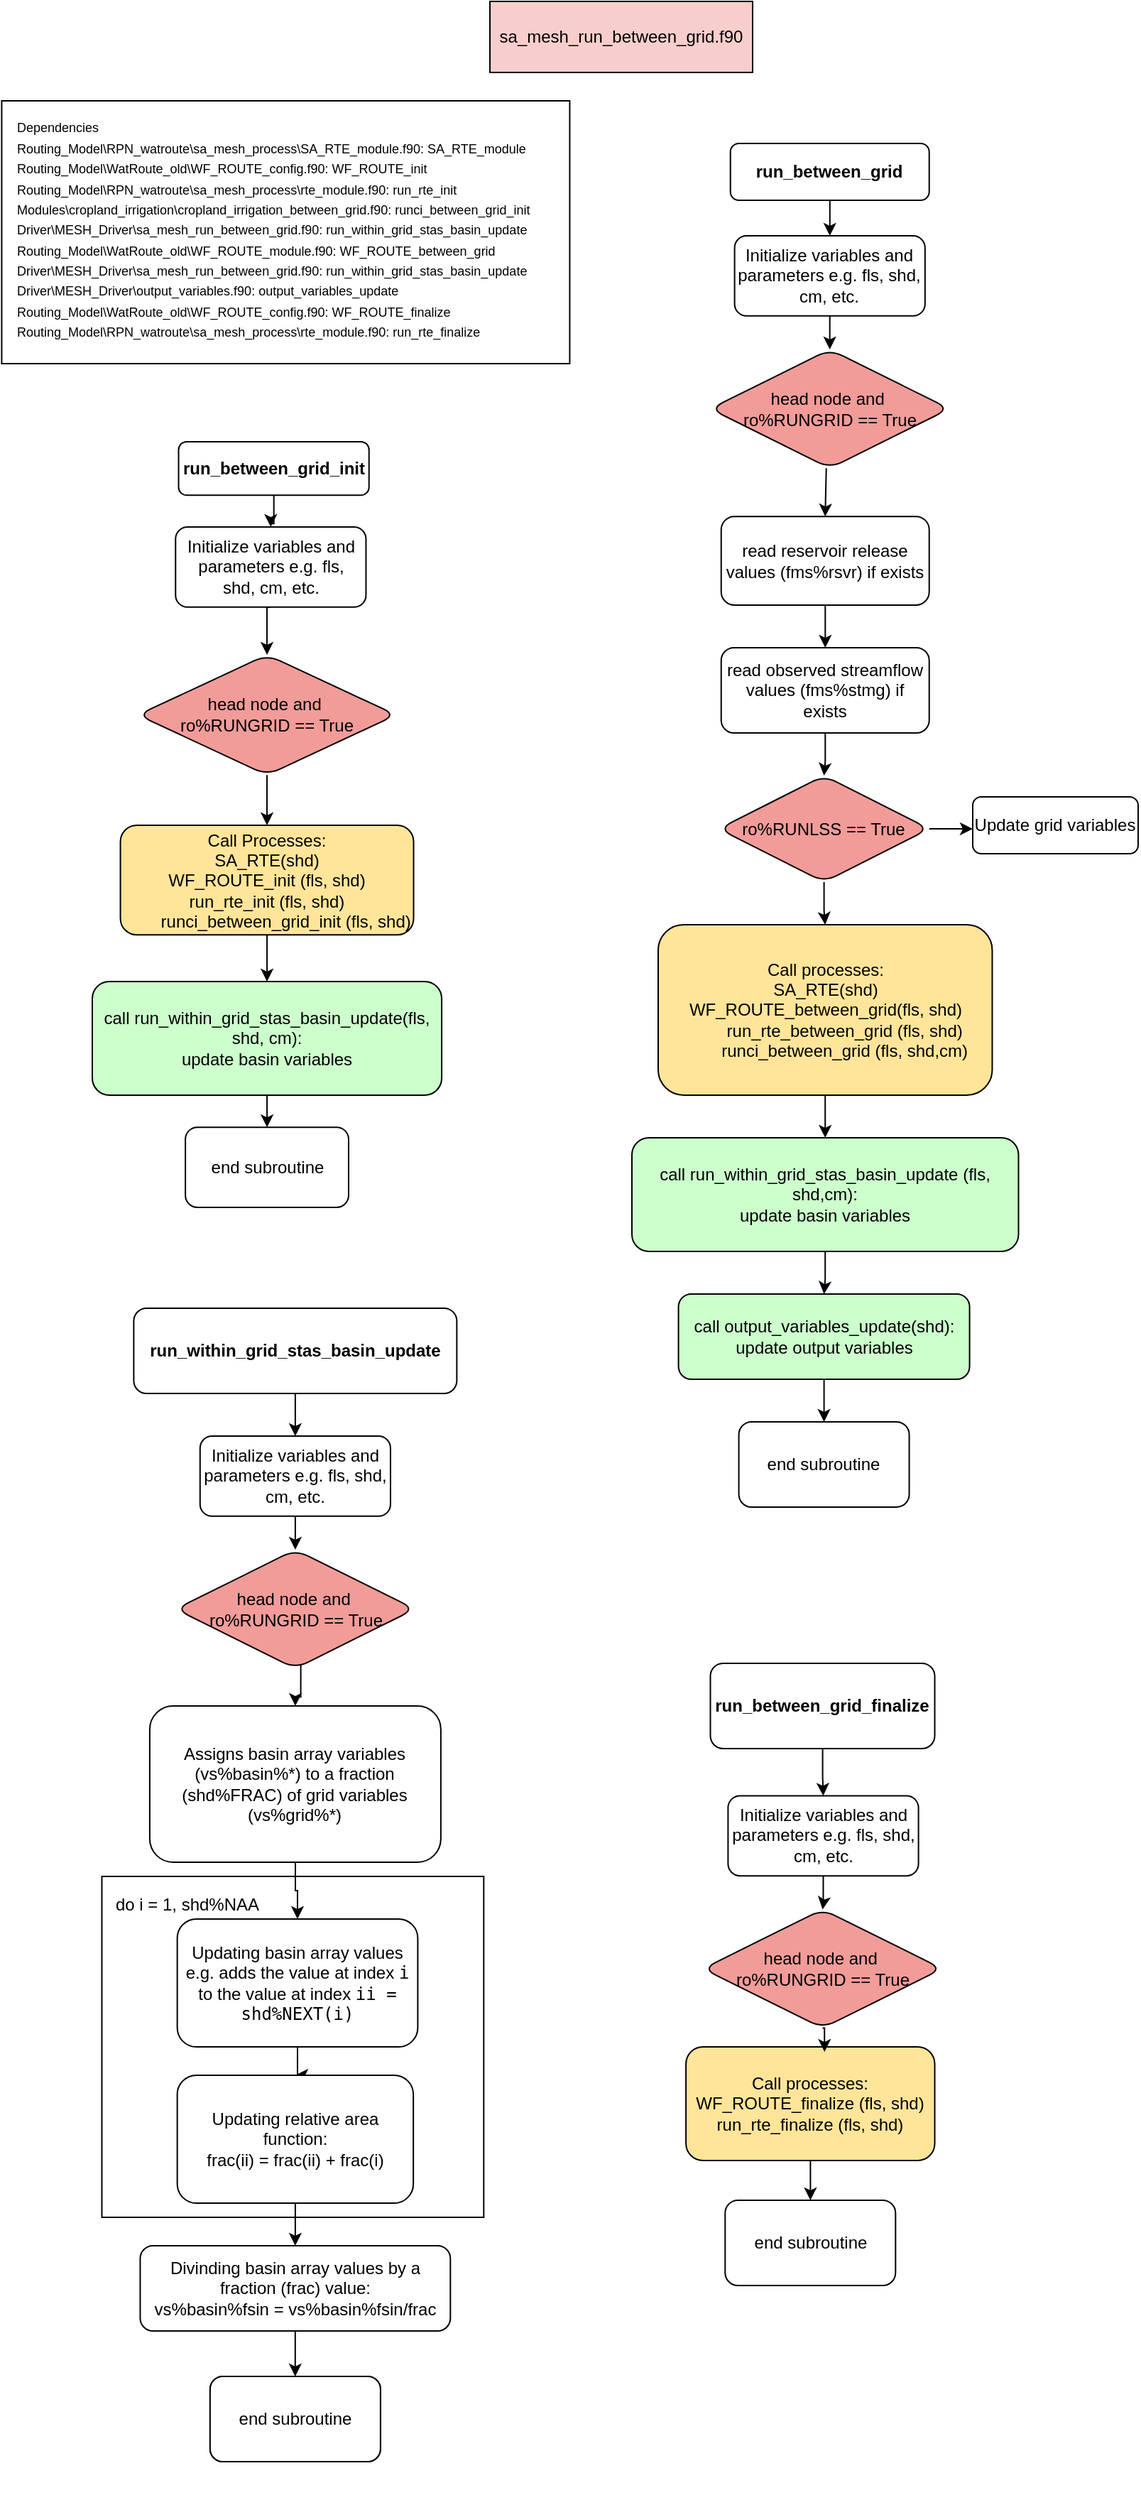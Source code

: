 <mxfile version="24.7.13">
  <diagram name="Page-1" id="10xUOoZB6ZYBFLNR_NRF">
    <mxGraphModel dx="1587" dy="713" grid="1" gridSize="10" guides="1" tooltips="1" connect="1" arrows="1" fold="1" page="1" pageScale="1" pageWidth="850" pageHeight="1100" math="0" shadow="0">
      <root>
        <mxCell id="0" />
        <mxCell id="1" parent="0" />
        <mxCell id="wEJVVZ1OubtGXcDkp_JM-1" value="sa_mesh_run_between_grid.f90" style="rounded=0;whiteSpace=wrap;html=1;fillColor=#F8CECC;" parent="1" vertex="1">
          <mxGeometry x="350" width="185" height="50" as="geometry" />
        </mxCell>
        <mxCell id="7oljmgm_8Q_aeO7kgqim-71" value="" style="group" parent="1" vertex="1" connectable="0">
          <mxGeometry x="480.0" y="310" width="272.24" height="1448" as="geometry" />
        </mxCell>
        <mxCell id="7oljmgm_8Q_aeO7kgqim-70" value="" style="group" parent="7oljmgm_8Q_aeO7kgqim-71" vertex="1" connectable="0">
          <mxGeometry x="20.0" y="860" width="190" height="438" as="geometry" />
        </mxCell>
        <mxCell id="Qatt-AjyccafXuUgTQb3-21" value="" style="edgeStyle=orthogonalEdgeStyle;rounded=0;orthogonalLoop=1;jettySize=auto;html=1;" parent="7oljmgm_8Q_aeO7kgqim-70" source="Qatt-AjyccafXuUgTQb3-19" target="7oljmgm_8Q_aeO7kgqim-63" edge="1">
          <mxGeometry relative="1" as="geometry">
            <mxPoint x="83.25" y="92" as="targetPoint" />
          </mxGeometry>
        </mxCell>
        <mxCell id="Qatt-AjyccafXuUgTQb3-19" value="&lt;b&gt;run_between_grid_finalize&lt;/b&gt;" style="rounded=1;whiteSpace=wrap;html=1;" parent="7oljmgm_8Q_aeO7kgqim-70" vertex="1">
          <mxGeometry x="5.25" width="158" height="60" as="geometry" />
        </mxCell>
        <mxCell id="Qatt-AjyccafXuUgTQb3-29" value="" style="edgeStyle=orthogonalEdgeStyle;rounded=0;orthogonalLoop=1;jettySize=auto;html=1;" parent="7oljmgm_8Q_aeO7kgqim-70" source="Qatt-AjyccafXuUgTQb3-23" target="Qatt-AjyccafXuUgTQb3-28" edge="1">
          <mxGeometry relative="1" as="geometry" />
        </mxCell>
        <mxCell id="Qatt-AjyccafXuUgTQb3-23" value="Call processes:&lt;div&gt;&lt;div&gt;WF_ROUTE_finalize&amp;nbsp;(fls, shd)&lt;/div&gt;&lt;div&gt;&lt;span style=&quot;background-color: initial;&quot;&gt;run_rte_finalize&amp;nbsp;&lt;/span&gt;&lt;span style=&quot;background-color: initial;&quot;&gt;(fls, shd)&lt;/span&gt;&lt;/div&gt;&lt;/div&gt;" style="whiteSpace=wrap;html=1;rounded=1;fillColor=#FFE599;" parent="7oljmgm_8Q_aeO7kgqim-70" vertex="1">
          <mxGeometry x="-11.94" y="270" width="175.19" height="80" as="geometry" />
        </mxCell>
        <mxCell id="Qatt-AjyccafXuUgTQb3-28" value="end subroutine" style="whiteSpace=wrap;html=1;rounded=1;" parent="7oljmgm_8Q_aeO7kgqim-70" vertex="1">
          <mxGeometry x="15.65" y="378" width="120" height="60" as="geometry" />
        </mxCell>
        <mxCell id="7oljmgm_8Q_aeO7kgqim-65" style="edgeStyle=orthogonalEdgeStyle;rounded=0;orthogonalLoop=1;jettySize=auto;html=1;entryX=0.5;entryY=0;entryDx=0;entryDy=0;" parent="7oljmgm_8Q_aeO7kgqim-70" source="7oljmgm_8Q_aeO7kgqim-63" target="7oljmgm_8Q_aeO7kgqim-64" edge="1">
          <mxGeometry relative="1" as="geometry" />
        </mxCell>
        <mxCell id="7oljmgm_8Q_aeO7kgqim-63" value="Initialize variables and parameters e.g. fls, shd, cm, etc." style="rounded=1;whiteSpace=wrap;html=1;" parent="7oljmgm_8Q_aeO7kgqim-70" vertex="1">
          <mxGeometry x="17.702" y="93.209" width="134.105" height="56.407" as="geometry" />
        </mxCell>
        <mxCell id="7oljmgm_8Q_aeO7kgqim-64" value="head node and&amp;nbsp;&lt;div&gt;ro%RUNGRID == True&lt;/div&gt;" style="rhombus;whiteSpace=wrap;html=1;rounded=1;fillColor=#F19C99;" parent="7oljmgm_8Q_aeO7kgqim-70" vertex="1">
          <mxGeometry y="173.21" width="168.5" height="83.59" as="geometry" />
        </mxCell>
        <mxCell id="7oljmgm_8Q_aeO7kgqim-66" style="edgeStyle=orthogonalEdgeStyle;rounded=0;orthogonalLoop=1;jettySize=auto;html=1;exitX=0.5;exitY=1;exitDx=0;exitDy=0;entryX=0.557;entryY=0.044;entryDx=0;entryDy=0;entryPerimeter=0;" parent="7oljmgm_8Q_aeO7kgqim-70" source="7oljmgm_8Q_aeO7kgqim-64" target="Qatt-AjyccafXuUgTQb3-23" edge="1">
          <mxGeometry relative="1" as="geometry" />
        </mxCell>
        <mxCell id="bPcGMF-Fep4ILXhzWzab-14" value="" style="group" vertex="1" connectable="0" parent="7oljmgm_8Q_aeO7kgqim-71">
          <mxGeometry x="-30" y="-210" width="272.24" height="960" as="geometry" />
        </mxCell>
        <mxCell id="7oljmgm_8Q_aeO7kgqim-22" style="edgeStyle=orthogonalEdgeStyle;rounded=0;orthogonalLoop=1;jettySize=auto;html=1;entryX=0.5;entryY=0;entryDx=0;entryDy=0;" parent="bPcGMF-Fep4ILXhzWzab-14" source="wEJVVZ1OubtGXcDkp_JM-25" target="7oljmgm_8Q_aeO7kgqim-21" edge="1">
          <mxGeometry relative="1" as="geometry" />
        </mxCell>
        <mxCell id="wEJVVZ1OubtGXcDkp_JM-25" value="&lt;b&gt;run_between_grid&lt;/b&gt;" style="rounded=1;whiteSpace=wrap;html=1;" parent="bPcGMF-Fep4ILXhzWzab-14" vertex="1">
          <mxGeometry x="69.36" width="140" height="40" as="geometry" />
        </mxCell>
        <mxCell id="7oljmgm_8Q_aeO7kgqim-51" style="edgeStyle=orthogonalEdgeStyle;rounded=0;orthogonalLoop=1;jettySize=auto;html=1;entryX=0.5;entryY=0;entryDx=0;entryDy=0;" parent="bPcGMF-Fep4ILXhzWzab-14" source="7oljmgm_8Q_aeO7kgqim-21" target="7oljmgm_8Q_aeO7kgqim-50" edge="1">
          <mxGeometry relative="1" as="geometry" />
        </mxCell>
        <mxCell id="7oljmgm_8Q_aeO7kgqim-21" value="Initialize variables and parameters e.g. fls, shd, cm, etc." style="rounded=1;whiteSpace=wrap;html=1;" parent="bPcGMF-Fep4ILXhzWzab-14" vertex="1">
          <mxGeometry x="72.312" y="64.999" width="134.105" height="56.407" as="geometry" />
        </mxCell>
        <mxCell id="7oljmgm_8Q_aeO7kgqim-50" value="head node and&amp;nbsp;&lt;div&gt;ro%RUNGRID == True&lt;/div&gt;" style="rhombus;whiteSpace=wrap;html=1;rounded=1;fillColor=#F19C99;" parent="bPcGMF-Fep4ILXhzWzab-14" vertex="1">
          <mxGeometry x="55.11" y="145" width="168.5" height="83.59" as="geometry" />
        </mxCell>
        <mxCell id="wEJVVZ1OubtGXcDkp_JM-29" value="" style="edgeStyle=orthogonalEdgeStyle;rounded=0;orthogonalLoop=1;jettySize=auto;html=1;" parent="bPcGMF-Fep4ILXhzWzab-14" source="wEJVVZ1OubtGXcDkp_JM-26" target="wEJVVZ1OubtGXcDkp_JM-28" edge="1">
          <mxGeometry relative="1" as="geometry" />
        </mxCell>
        <mxCell id="wEJVVZ1OubtGXcDkp_JM-26" value="read reservoir release values (fms%rsvr) if exists" style="whiteSpace=wrap;html=1;rounded=1;" parent="bPcGMF-Fep4ILXhzWzab-14" vertex="1">
          <mxGeometry x="62.87" y="262.59" width="146.49" height="62.41" as="geometry" />
        </mxCell>
        <mxCell id="wEJVVZ1OubtGXcDkp_JM-31" value="" style="edgeStyle=orthogonalEdgeStyle;rounded=0;orthogonalLoop=1;jettySize=auto;html=1;entryX=0.5;entryY=0;entryDx=0;entryDy=0;" parent="bPcGMF-Fep4ILXhzWzab-14" source="wEJVVZ1OubtGXcDkp_JM-28" target="zLIidXRwlXcN-wc7JwWP-7" edge="1">
          <mxGeometry relative="1" as="geometry">
            <mxPoint x="135.598" y="442" as="targetPoint" />
          </mxGeometry>
        </mxCell>
        <mxCell id="wEJVVZ1OubtGXcDkp_JM-28" value="read observed streamflow values (fms%stmg) if exists" style="whiteSpace=wrap;html=1;rounded=1;" parent="bPcGMF-Fep4ILXhzWzab-14" vertex="1">
          <mxGeometry x="62.87" y="355" width="146.49" height="60" as="geometry" />
        </mxCell>
        <mxCell id="wEJVVZ1OubtGXcDkp_JM-35" value="" style="edgeStyle=orthogonalEdgeStyle;rounded=0;orthogonalLoop=1;jettySize=auto;html=1;exitX=0.5;exitY=1;exitDx=0;exitDy=0;" parent="bPcGMF-Fep4ILXhzWzab-14" source="zLIidXRwlXcN-wc7JwWP-7" target="wEJVVZ1OubtGXcDkp_JM-34" edge="1">
          <mxGeometry relative="1" as="geometry">
            <mxPoint x="149.749" y="685" as="sourcePoint" />
          </mxGeometry>
        </mxCell>
        <mxCell id="wEJVVZ1OubtGXcDkp_JM-38" style="edgeStyle=orthogonalEdgeStyle;rounded=0;orthogonalLoop=1;jettySize=auto;html=1;entryX=0.5;entryY=0;entryDx=0;entryDy=0;" parent="bPcGMF-Fep4ILXhzWzab-14" source="wEJVVZ1OubtGXcDkp_JM-34" target="wEJVVZ1OubtGXcDkp_JM-37" edge="1">
          <mxGeometry relative="1" as="geometry">
            <mxPoint x="134.37" y="832.59" as="targetPoint" />
          </mxGeometry>
        </mxCell>
        <mxCell id="wEJVVZ1OubtGXcDkp_JM-34" value="&lt;div&gt;Call processes:&lt;/div&gt;&lt;div&gt;SA_RTE(shd)&lt;br&gt;&lt;/div&gt;&lt;div&gt;WF_ROUTE_between_grid(fls, shd)&lt;/div&gt;&lt;div&gt;&amp;nbsp; &amp;nbsp; &amp;nbsp; &amp;nbsp; run_rte_between_grid&amp;nbsp;(fls, shd)&lt;/div&gt;&lt;div&gt;&amp;nbsp; &amp;nbsp; &amp;nbsp; &amp;nbsp; runci_between_grid&amp;nbsp;(fls, shd,cm)&lt;/div&gt;" style="whiteSpace=wrap;html=1;rounded=1;fillColor=#FFE599;" parent="bPcGMF-Fep4ILXhzWzab-14" vertex="1">
          <mxGeometry x="18.5" y="550" width="235.24" height="120" as="geometry" />
        </mxCell>
        <mxCell id="zLIidXRwlXcN-wc7JwWP-13" style="edgeStyle=orthogonalEdgeStyle;rounded=0;orthogonalLoop=1;jettySize=auto;html=1;entryX=0.5;entryY=0;entryDx=0;entryDy=0;" parent="bPcGMF-Fep4ILXhzWzab-14" source="wEJVVZ1OubtGXcDkp_JM-37" target="zLIidXRwlXcN-wc7JwWP-11" edge="1">
          <mxGeometry relative="1" as="geometry" />
        </mxCell>
        <mxCell id="wEJVVZ1OubtGXcDkp_JM-37" value="call run_within_grid_stas_basin_update (fls, shd,cm):&lt;div&gt;update basin variables&lt;/div&gt;" style="whiteSpace=wrap;html=1;rounded=1;fillColor=#CCFFCC;" parent="bPcGMF-Fep4ILXhzWzab-14" vertex="1">
          <mxGeometry y="700" width="272.24" height="80" as="geometry" />
        </mxCell>
        <mxCell id="wEJVVZ1OubtGXcDkp_JM-41" value="end subroutine" style="whiteSpace=wrap;html=1;rounded=1;" parent="bPcGMF-Fep4ILXhzWzab-14" vertex="1">
          <mxGeometry x="75.29" y="900" width="120" height="60" as="geometry" />
        </mxCell>
        <mxCell id="Qatt-AjyccafXuUgTQb3-7" style="edgeStyle=orthogonalEdgeStyle;rounded=0;orthogonalLoop=1;jettySize=auto;html=1;exitX=0.5;exitY=1;exitDx=0;exitDy=0;entryX=0.5;entryY=0;entryDx=0;entryDy=0;" parent="bPcGMF-Fep4ILXhzWzab-14" target="wEJVVZ1OubtGXcDkp_JM-26" edge="1">
          <mxGeometry relative="1" as="geometry">
            <mxPoint x="136.87" y="228.59" as="sourcePoint" />
          </mxGeometry>
        </mxCell>
        <mxCell id="bPcGMF-Fep4ILXhzWzab-13" style="edgeStyle=orthogonalEdgeStyle;rounded=0;orthogonalLoop=1;jettySize=auto;html=1;" edge="1" parent="bPcGMF-Fep4ILXhzWzab-14" source="zLIidXRwlXcN-wc7JwWP-7">
          <mxGeometry relative="1" as="geometry">
            <mxPoint x="240.0" y="482.5" as="targetPoint" />
          </mxGeometry>
        </mxCell>
        <mxCell id="zLIidXRwlXcN-wc7JwWP-7" value="&lt;div&gt;ro%RUNLSS == True&lt;/div&gt;" style="rhombus;whiteSpace=wrap;html=1;rounded=1;fillColor=#F19C99;" parent="bPcGMF-Fep4ILXhzWzab-14" vertex="1">
          <mxGeometry x="61.23" y="445" width="148.13" height="75" as="geometry" />
        </mxCell>
        <mxCell id="zLIidXRwlXcN-wc7JwWP-14" style="edgeStyle=orthogonalEdgeStyle;rounded=0;orthogonalLoop=1;jettySize=auto;html=1;entryX=0.5;entryY=0;entryDx=0;entryDy=0;" parent="bPcGMF-Fep4ILXhzWzab-14" source="zLIidXRwlXcN-wc7JwWP-11" target="wEJVVZ1OubtGXcDkp_JM-41" edge="1">
          <mxGeometry relative="1" as="geometry" />
        </mxCell>
        <mxCell id="zLIidXRwlXcN-wc7JwWP-11" value="call output_variables_update(shd):&lt;div&gt;update output variables&lt;/div&gt;" style="whiteSpace=wrap;html=1;rounded=1;fillColor=#CCFFCC;" parent="bPcGMF-Fep4ILXhzWzab-14" vertex="1">
          <mxGeometry x="32.79" y="810" width="205" height="60" as="geometry" />
        </mxCell>
        <mxCell id="7oljmgm_8Q_aeO7kgqim-2" value="" style="edgeStyle=orthogonalEdgeStyle;rounded=0;orthogonalLoop=1;jettySize=auto;html=1;" parent="1" source="wEJVVZ1OubtGXcDkp_JM-2" target="7oljmgm_8Q_aeO7kgqim-1" edge="1">
          <mxGeometry relative="1" as="geometry" />
        </mxCell>
        <mxCell id="wEJVVZ1OubtGXcDkp_JM-2" value="run_between_grid_init" style="rounded=1;whiteSpace=wrap;html=1;fontStyle=1" parent="1" vertex="1">
          <mxGeometry x="130.762" y="310" width="134.105" height="37.605" as="geometry" />
        </mxCell>
        <mxCell id="zLIidXRwlXcN-wc7JwWP-5" style="edgeStyle=orthogonalEdgeStyle;rounded=0;orthogonalLoop=1;jettySize=auto;html=1;entryX=0.5;entryY=0;entryDx=0;entryDy=0;" parent="1" source="wEJVVZ1OubtGXcDkp_JM-10" target="wEJVVZ1OubtGXcDkp_JM-21" edge="1">
          <mxGeometry relative="1" as="geometry" />
        </mxCell>
        <mxCell id="wEJVVZ1OubtGXcDkp_JM-10" value="Call Processes:&lt;div&gt;SA_RTE(shd)&lt;br&gt;&lt;div&gt;&lt;div&gt;WF_ROUTE_init&amp;nbsp;(fls, shd)&lt;/div&gt;&lt;div&gt;run_rte_init&amp;nbsp;(fls, shd)&lt;/div&gt;&lt;div&gt;&amp;nbsp; &amp;nbsp; &amp;nbsp; &amp;nbsp; runci_between_grid_init&amp;nbsp;(fls, shd)&lt;/div&gt;&lt;/div&gt;&lt;/div&gt;" style="rounded=1;whiteSpace=wrap;html=1;fillColor=#FFE599;" parent="1" vertex="1">
          <mxGeometry x="89.79" y="580" width="206.47" height="77.16" as="geometry" />
        </mxCell>
        <mxCell id="wEJVVZ1OubtGXcDkp_JM-24" value="" style="edgeStyle=orthogonalEdgeStyle;rounded=0;orthogonalLoop=1;jettySize=auto;html=1;" parent="1" source="wEJVVZ1OubtGXcDkp_JM-21" target="wEJVVZ1OubtGXcDkp_JM-23" edge="1">
          <mxGeometry relative="1" as="geometry" />
        </mxCell>
        <mxCell id="wEJVVZ1OubtGXcDkp_JM-21" value="call run_within_grid_stas_basin_update(fls, shd, cm):&lt;div&gt;update basin variables&lt;/div&gt;" style="whiteSpace=wrap;html=1;rounded=1;fillColor=#CCFFCC;" parent="1" vertex="1">
          <mxGeometry x="70" y="690" width="246.05" height="80" as="geometry" />
        </mxCell>
        <mxCell id="wEJVVZ1OubtGXcDkp_JM-23" value="end subroutine" style="whiteSpace=wrap;html=1;rounded=1;" parent="1" vertex="1">
          <mxGeometry x="135.554" y="792.593" width="114.947" height="56.407" as="geometry" />
        </mxCell>
        <mxCell id="7oljmgm_8Q_aeO7kgqim-11" style="edgeStyle=orthogonalEdgeStyle;rounded=0;orthogonalLoop=1;jettySize=auto;html=1;exitX=0.5;exitY=1;exitDx=0;exitDy=0;entryX=0.5;entryY=0;entryDx=0;entryDy=0;" parent="1" source="7oljmgm_8Q_aeO7kgqim-1" target="7oljmgm_8Q_aeO7kgqim-4" edge="1">
          <mxGeometry relative="1" as="geometry" />
        </mxCell>
        <mxCell id="7oljmgm_8Q_aeO7kgqim-1" value="Initialize variables and parameters e.g. fls, shd,&amp;nbsp;cm, etc." style="rounded=1;whiteSpace=wrap;html=1;" parent="1" vertex="1">
          <mxGeometry x="128.632" y="369.999" width="134.105" height="56.407" as="geometry" />
        </mxCell>
        <mxCell id="zLIidXRwlXcN-wc7JwWP-4" style="edgeStyle=orthogonalEdgeStyle;rounded=0;orthogonalLoop=1;jettySize=auto;html=1;exitX=0.5;exitY=1;exitDx=0;exitDy=0;" parent="1" source="7oljmgm_8Q_aeO7kgqim-4" target="wEJVVZ1OubtGXcDkp_JM-10" edge="1">
          <mxGeometry relative="1" as="geometry" />
        </mxCell>
        <mxCell id="7oljmgm_8Q_aeO7kgqim-4" value="head node and&amp;nbsp;&lt;div&gt;ro%RUNGRID == True&lt;/div&gt;" style="rhombus;whiteSpace=wrap;html=1;rounded=1;fillColor=#F19C99;" parent="1" vertex="1">
          <mxGeometry x="102.025" y="460.0" width="182.0" height="84.611" as="geometry" />
        </mxCell>
        <mxCell id="7oljmgm_8Q_aeO7kgqim-18" value="" style="edgeStyle=orthogonalEdgeStyle;rounded=0;orthogonalLoop=1;jettySize=auto;html=1;" parent="1" edge="1">
          <mxGeometry relative="1" as="geometry">
            <mxPoint x="230.599" y="605.25" as="sourcePoint" />
          </mxGeometry>
        </mxCell>
        <mxCell id="7oljmgm_8Q_aeO7kgqim-19" value="Yes" style="edgeLabel;html=1;align=center;verticalAlign=middle;resizable=0;points=[];" parent="7oljmgm_8Q_aeO7kgqim-18" vertex="1" connectable="0">
          <mxGeometry x="-0.089" y="1" relative="1" as="geometry">
            <mxPoint as="offset" />
          </mxGeometry>
        </mxCell>
        <mxCell id="wEJVVZ1OubtGXcDkp_JM-17" value="" style="edgeStyle=orthogonalEdgeStyle;rounded=0;orthogonalLoop=1;jettySize=auto;html=1;exitX=0.5;exitY=1;exitDx=0;exitDy=0;" parent="1" edge="1">
          <mxGeometry relative="1" as="geometry">
            <mxPoint x="364.842" y="628.689" as="sourcePoint" />
          </mxGeometry>
        </mxCell>
        <mxCell id="zLIidXRwlXcN-wc7JwWP-6" value="Update grid variables" style="whiteSpace=wrap;html=1;rounded=1;" parent="1" vertex="1">
          <mxGeometry x="690" y="560" width="116.49" height="40" as="geometry" />
        </mxCell>
        <mxCell id="7oljmgm_8Q_aeO7kgqim-61" style="edgeStyle=orthogonalEdgeStyle;rounded=0;orthogonalLoop=1;jettySize=auto;html=1;exitX=0.5;exitY=1;exitDx=0;exitDy=0;entryX=0.5;entryY=0;entryDx=0;entryDy=0;" parent="1" source="Qatt-AjyccafXuUgTQb3-1" target="7oljmgm_8Q_aeO7kgqim-55" edge="1">
          <mxGeometry relative="1" as="geometry" />
        </mxCell>
        <mxCell id="Qatt-AjyccafXuUgTQb3-1" value="&lt;b&gt;run_within_grid_stas_basin_update&lt;/b&gt;" style="rounded=1;whiteSpace=wrap;html=1;" parent="1" vertex="1">
          <mxGeometry x="99.19" y="920" width="227.5" height="60" as="geometry" />
        </mxCell>
        <mxCell id="Qatt-AjyccafXuUgTQb3-12" value="" style="edgeStyle=orthogonalEdgeStyle;rounded=0;orthogonalLoop=1;jettySize=auto;html=1;exitX=0.523;exitY=0.92;exitDx=0;exitDy=0;exitPerimeter=0;" parent="1" source="7oljmgm_8Q_aeO7kgqim-56" target="Qatt-AjyccafXuUgTQb3-11" edge="1">
          <mxGeometry relative="1" as="geometry">
            <mxPoint x="212.988" y="1170" as="sourcePoint" />
          </mxGeometry>
        </mxCell>
        <mxCell id="Qatt-AjyccafXuUgTQb3-11" value="Assigns basin array variables (vs%basin%*) to a fraction (shd%FRAC) of grid variables (vs%grid%*)" style="whiteSpace=wrap;html=1;rounded=1;" parent="1" vertex="1">
          <mxGeometry x="110.45" y="1200" width="205" height="110" as="geometry" />
        </mxCell>
        <mxCell id="Qatt-AjyccafXuUgTQb3-26" value="" style="edgeStyle=orthogonalEdgeStyle;rounded=0;orthogonalLoop=1;jettySize=auto;html=1;" parent="1" source="Qatt-AjyccafXuUgTQb3-17" target="Qatt-AjyccafXuUgTQb3-25" edge="1">
          <mxGeometry relative="1" as="geometry" />
        </mxCell>
        <mxCell id="Qatt-AjyccafXuUgTQb3-17" value="Divinding basin array values by a fraction (frac) value:&lt;br&gt;vs%basin%fsin = vs%basin%fsin/frac" style="whiteSpace=wrap;html=1;rounded=1;" parent="1" vertex="1">
          <mxGeometry x="103.73" y="1580" width="218.43" height="60" as="geometry" />
        </mxCell>
        <mxCell id="Qatt-AjyccafXuUgTQb3-25" value="end subroutine" style="whiteSpace=wrap;html=1;rounded=1;" parent="1" vertex="1">
          <mxGeometry x="152.94" y="1672" width="120" height="60" as="geometry" />
        </mxCell>
        <mxCell id="Qatt-AjyccafXuUgTQb3-27" value="end subroutine" style="whiteSpace=wrap;html=1;rounded=1;" parent="1" vertex="1">
          <mxGeometry x="152.94" y="1672" width="120" height="60" as="geometry" />
        </mxCell>
        <mxCell id="7oljmgm_8Q_aeO7kgqim-62" style="edgeStyle=orthogonalEdgeStyle;rounded=0;orthogonalLoop=1;jettySize=auto;html=1;entryX=0.5;entryY=0;entryDx=0;entryDy=0;" parent="1" source="7oljmgm_8Q_aeO7kgqim-55" target="7oljmgm_8Q_aeO7kgqim-56" edge="1">
          <mxGeometry relative="1" as="geometry" />
        </mxCell>
        <mxCell id="7oljmgm_8Q_aeO7kgqim-55" value="Initialize variables and parameters e.g. fls, shd, cm, etc." style="rounded=1;whiteSpace=wrap;html=1;" parent="1" vertex="1">
          <mxGeometry x="145.892" y="1009.999" width="134.105" height="56.407" as="geometry" />
        </mxCell>
        <mxCell id="7oljmgm_8Q_aeO7kgqim-56" value="head node and&amp;nbsp;&lt;div&gt;ro%RUNGRID == True&lt;/div&gt;" style="rhombus;whiteSpace=wrap;html=1;rounded=1;fillColor=#F19C99;" parent="1" vertex="1">
          <mxGeometry x="128.69" y="1090" width="168.5" height="83.59" as="geometry" />
        </mxCell>
        <mxCell id="bPcGMF-Fep4ILXhzWzab-7" value="" style="group" vertex="1" connectable="0" parent="1">
          <mxGeometry x="66.74" y="1320" width="278.92" height="240" as="geometry" />
        </mxCell>
        <mxCell id="bPcGMF-Fep4ILXhzWzab-1" value="" style="rounded=0;whiteSpace=wrap;html=1;" vertex="1" parent="bPcGMF-Fep4ILXhzWzab-7">
          <mxGeometry x="10" width="268.92" height="240" as="geometry" />
        </mxCell>
        <mxCell id="Qatt-AjyccafXuUgTQb3-14" value="" style="edgeStyle=orthogonalEdgeStyle;rounded=0;orthogonalLoop=1;jettySize=auto;html=1;" parent="bPcGMF-Fep4ILXhzWzab-7" source="Qatt-AjyccafXuUgTQb3-11" target="Qatt-AjyccafXuUgTQb3-13" edge="1">
          <mxGeometry relative="1" as="geometry" />
        </mxCell>
        <mxCell id="Qatt-AjyccafXuUgTQb3-16" value="" style="edgeStyle=orthogonalEdgeStyle;rounded=0;orthogonalLoop=1;jettySize=auto;html=1;" parent="bPcGMF-Fep4ILXhzWzab-7" source="Qatt-AjyccafXuUgTQb3-13" target="Qatt-AjyccafXuUgTQb3-15" edge="1">
          <mxGeometry relative="1" as="geometry" />
        </mxCell>
        <mxCell id="Qatt-AjyccafXuUgTQb3-13" value="Updating basin array values&lt;div&gt;e.g. a&lt;span style=&quot;background-color: initial;&quot;&gt;dds the value at index &lt;/span&gt;&lt;code style=&quot;background-color: initial;&quot;&gt;i&lt;/code&gt;&lt;span style=&quot;background-color: initial;&quot;&gt; to the value at index &lt;/span&gt;&lt;code style=&quot;background-color: initial;&quot;&gt;ii = shd%NEXT(i)&lt;br&gt;&lt;/code&gt;&lt;/div&gt;" style="whiteSpace=wrap;html=1;rounded=1;" parent="bPcGMF-Fep4ILXhzWzab-7" vertex="1">
          <mxGeometry x="63.09" y="30" width="169.37" height="90" as="geometry" />
        </mxCell>
        <mxCell id="Qatt-AjyccafXuUgTQb3-18" value="" style="edgeStyle=orthogonalEdgeStyle;rounded=0;orthogonalLoop=1;jettySize=auto;html=1;" parent="bPcGMF-Fep4ILXhzWzab-7" source="Qatt-AjyccafXuUgTQb3-15" target="Qatt-AjyccafXuUgTQb3-17" edge="1">
          <mxGeometry relative="1" as="geometry" />
        </mxCell>
        <mxCell id="Qatt-AjyccafXuUgTQb3-15" value="Updating relative area function:&lt;div&gt;frac(ii) = frac(ii) + frac(i)&lt;br&gt;&lt;/div&gt;" style="whiteSpace=wrap;html=1;rounded=1;" parent="bPcGMF-Fep4ILXhzWzab-7" vertex="1">
          <mxGeometry x="63.09" y="140" width="166.25" height="90" as="geometry" />
        </mxCell>
        <mxCell id="bPcGMF-Fep4ILXhzWzab-2" value="do i = 1, shd%NAA" style="text;html=1;align=center;verticalAlign=middle;whiteSpace=wrap;rounded=0;" vertex="1" parent="bPcGMF-Fep4ILXhzWzab-7">
          <mxGeometry y="10" width="140" height="20" as="geometry" />
        </mxCell>
        <mxCell id="bPcGMF-Fep4ILXhzWzab-15" value="" style="group" vertex="1" connectable="0" parent="1">
          <mxGeometry x="6.2" y="70" width="400" height="185" as="geometry" />
        </mxCell>
        <mxCell id="bPcGMF-Fep4ILXhzWzab-3" value="" style="rounded=0;whiteSpace=wrap;html=1;" vertex="1" parent="bPcGMF-Fep4ILXhzWzab-15">
          <mxGeometry width="400" height="185" as="geometry" />
        </mxCell>
        <mxCell id="bPcGMF-Fep4ILXhzWzab-4" value="&lt;font style=&quot;font-size: 9px;&quot;&gt;Dependencies&lt;/font&gt;&lt;div&gt;&lt;font style=&quot;font-size: 9px;&quot;&gt;Routing_Model\RPN_watroute\sa_mesh_process\SA_RTE_module.f90: SA_RTE_module&lt;/font&gt;&lt;br&gt;&lt;/div&gt;&lt;div&gt;&lt;font style=&quot;font-size: 9px;&quot;&gt;Routing_Model\WatRoute_old\WF_ROUTE_config.f90: WF_ROUTE_init&lt;/font&gt;&lt;br&gt;&lt;/div&gt;&lt;div&gt;&lt;font style=&quot;font-size: 9px;&quot;&gt;Routing_Model\RPN_watroute\sa_mesh_process\rte_module.f90: run_rte_init&lt;/font&gt;&lt;br&gt;&lt;/div&gt;&lt;div&gt;&lt;font style=&quot;font-size: 9px;&quot;&gt;Modules\cropland_irrigation\cropland_irrigation_between_grid.f90: runci_between_grid_init&lt;/font&gt;&lt;br&gt;&lt;/div&gt;&lt;div&gt;&lt;font style=&quot;font-size: 9px;&quot;&gt;Driver\MESH_Driver\sa_mesh_run_between_grid.f90: run_within_grid_stas_basin_update&lt;/font&gt;&lt;br&gt;&lt;/div&gt;&lt;div&gt;&lt;font style=&quot;font-size: 9px;&quot;&gt;Routing_Model\WatRoute_old\WF_ROUTE_module.f90: WF_ROUTE_between_grid&lt;br&gt;&lt;/font&gt;&lt;/div&gt;&lt;div&gt;&lt;div&gt;&lt;font style=&quot;font-size: 9px;&quot;&gt;Driver\MESH_Driver\sa_mesh_run_between_grid.f90: run_within_grid_stas_basin_update&lt;/font&gt;&lt;/div&gt;&lt;div&gt;&lt;font style=&quot;font-size: 9px;&quot;&gt;Driver\MESH_Driver\output_variables.f90: output_variables_update&lt;/font&gt;&lt;/div&gt;&lt;div&gt;&lt;font style=&quot;font-size: 9px;&quot;&gt;Routing_Model\WatRoute_old\WF_ROUTE_config.f90: WF_ROUTE_finalize&lt;/font&gt;&lt;/div&gt;&lt;div&gt;&lt;font style=&quot;font-size: 9px;&quot;&gt;Routing_Model\RPN_watroute\sa_mesh_process\rte_module.f90: run_rte_finalize&lt;/font&gt;&lt;/div&gt;&lt;/div&gt;" style="text;html=1;align=left;verticalAlign=middle;whiteSpace=wrap;rounded=0;" vertex="1" parent="bPcGMF-Fep4ILXhzWzab-15">
          <mxGeometry x="9.23" width="380.77" height="180" as="geometry" />
        </mxCell>
      </root>
    </mxGraphModel>
  </diagram>
</mxfile>
